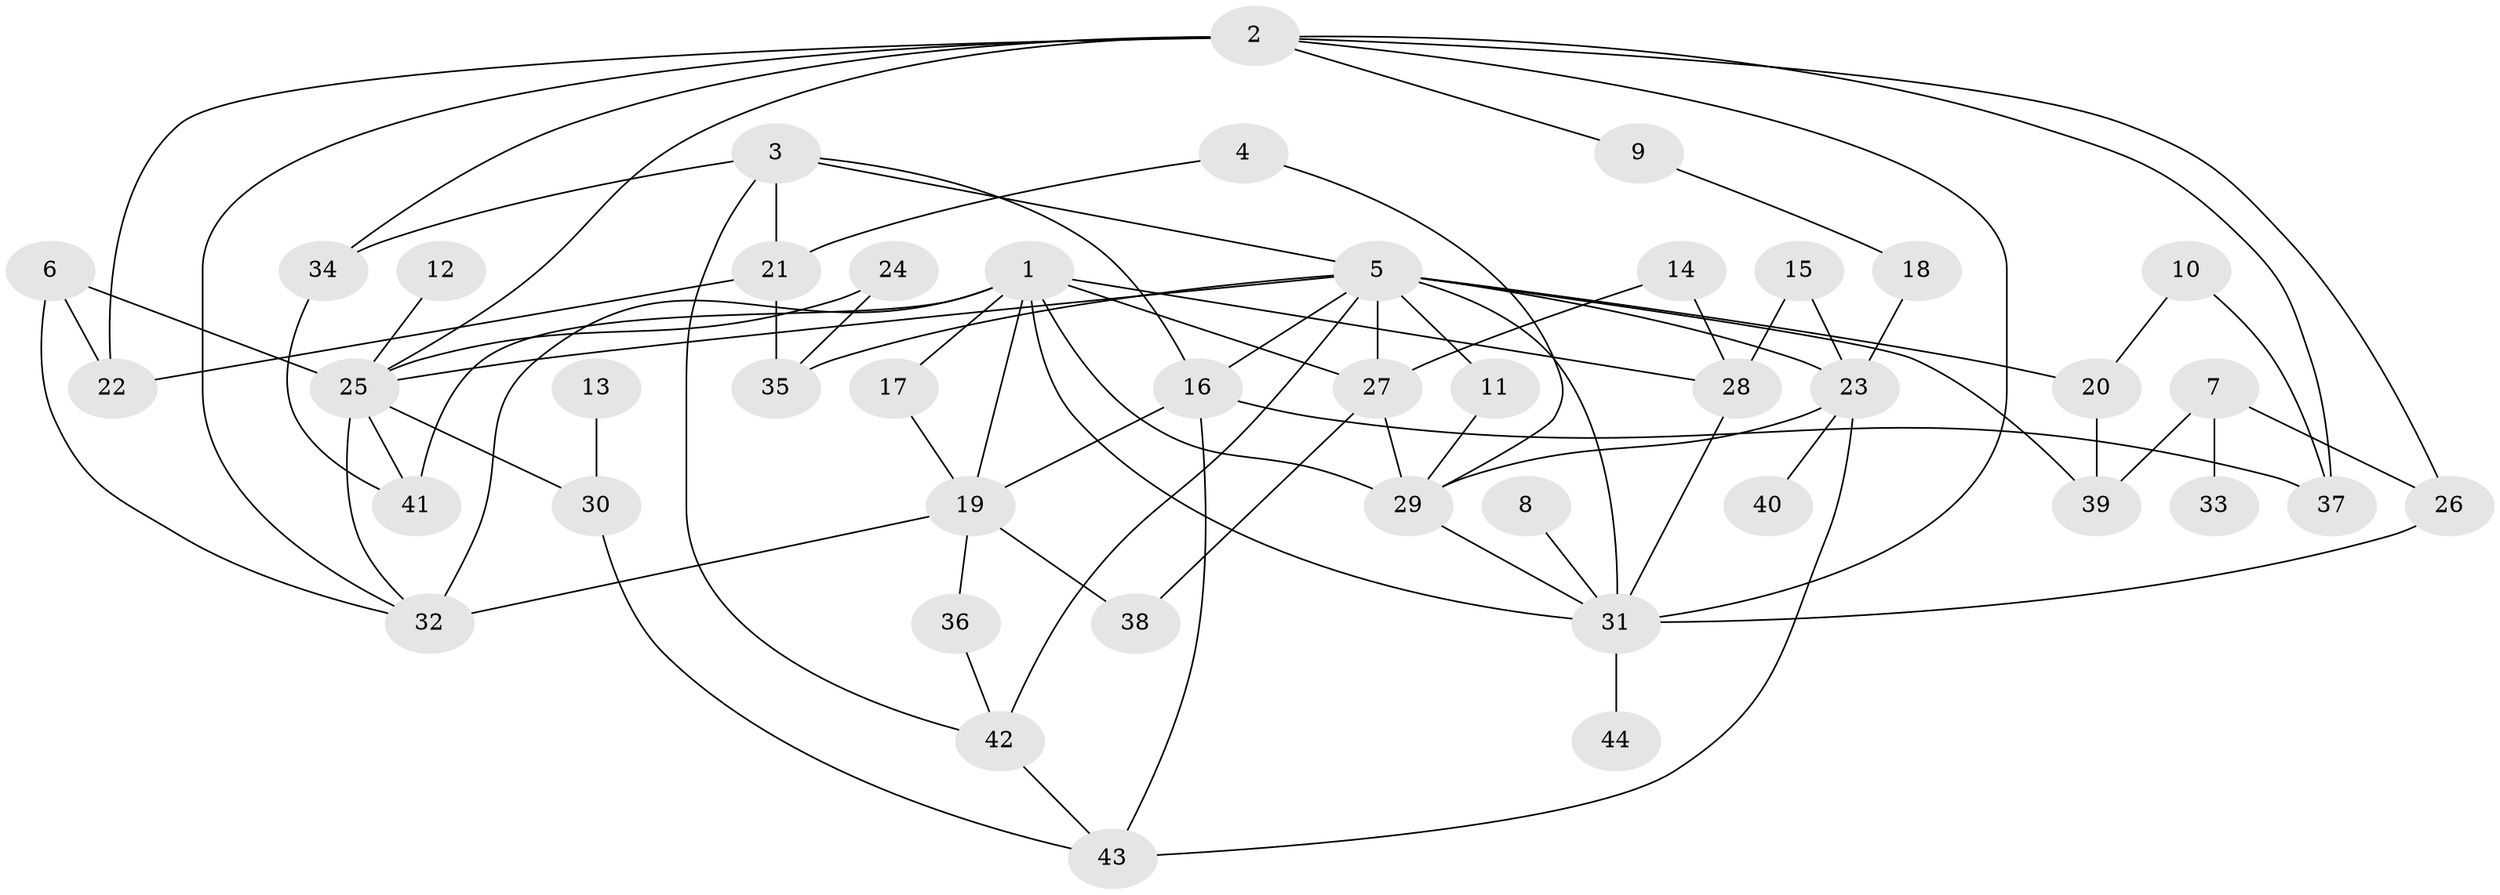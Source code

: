 // original degree distribution, {7: 0.022988505747126436, 3: 0.1839080459770115, 5: 0.09195402298850575, 6: 0.04597701149425287, 4: 0.09195402298850575, 9: 0.011494252873563218, 2: 0.3793103448275862, 1: 0.1724137931034483}
// Generated by graph-tools (version 1.1) at 2025/25/03/09/25 03:25:29]
// undirected, 44 vertices, 79 edges
graph export_dot {
graph [start="1"]
  node [color=gray90,style=filled];
  1;
  2;
  3;
  4;
  5;
  6;
  7;
  8;
  9;
  10;
  11;
  12;
  13;
  14;
  15;
  16;
  17;
  18;
  19;
  20;
  21;
  22;
  23;
  24;
  25;
  26;
  27;
  28;
  29;
  30;
  31;
  32;
  33;
  34;
  35;
  36;
  37;
  38;
  39;
  40;
  41;
  42;
  43;
  44;
  1 -- 17 [weight=1.0];
  1 -- 19 [weight=1.0];
  1 -- 27 [weight=1.0];
  1 -- 28 [weight=2.0];
  1 -- 29 [weight=1.0];
  1 -- 31 [weight=1.0];
  1 -- 32 [weight=2.0];
  1 -- 41 [weight=1.0];
  2 -- 9 [weight=1.0];
  2 -- 22 [weight=1.0];
  2 -- 25 [weight=1.0];
  2 -- 26 [weight=1.0];
  2 -- 31 [weight=1.0];
  2 -- 32 [weight=1.0];
  2 -- 34 [weight=1.0];
  2 -- 37 [weight=1.0];
  3 -- 5 [weight=1.0];
  3 -- 16 [weight=1.0];
  3 -- 21 [weight=1.0];
  3 -- 34 [weight=1.0];
  3 -- 42 [weight=1.0];
  4 -- 21 [weight=1.0];
  4 -- 29 [weight=1.0];
  5 -- 11 [weight=1.0];
  5 -- 16 [weight=1.0];
  5 -- 20 [weight=1.0];
  5 -- 23 [weight=1.0];
  5 -- 25 [weight=1.0];
  5 -- 27 [weight=1.0];
  5 -- 31 [weight=1.0];
  5 -- 35 [weight=1.0];
  5 -- 39 [weight=1.0];
  5 -- 42 [weight=1.0];
  6 -- 22 [weight=1.0];
  6 -- 25 [weight=1.0];
  6 -- 32 [weight=1.0];
  7 -- 26 [weight=1.0];
  7 -- 33 [weight=1.0];
  7 -- 39 [weight=1.0];
  8 -- 31 [weight=1.0];
  9 -- 18 [weight=1.0];
  10 -- 20 [weight=1.0];
  10 -- 37 [weight=1.0];
  11 -- 29 [weight=1.0];
  12 -- 25 [weight=1.0];
  13 -- 30 [weight=1.0];
  14 -- 27 [weight=1.0];
  14 -- 28 [weight=1.0];
  15 -- 23 [weight=1.0];
  15 -- 28 [weight=1.0];
  16 -- 19 [weight=1.0];
  16 -- 37 [weight=1.0];
  16 -- 43 [weight=1.0];
  17 -- 19 [weight=1.0];
  18 -- 23 [weight=1.0];
  19 -- 32 [weight=1.0];
  19 -- 36 [weight=1.0];
  19 -- 38 [weight=1.0];
  20 -- 39 [weight=1.0];
  21 -- 22 [weight=1.0];
  21 -- 35 [weight=1.0];
  23 -- 29 [weight=1.0];
  23 -- 40 [weight=1.0];
  23 -- 43 [weight=1.0];
  24 -- 25 [weight=1.0];
  24 -- 35 [weight=1.0];
  25 -- 30 [weight=1.0];
  25 -- 32 [weight=1.0];
  25 -- 41 [weight=1.0];
  26 -- 31 [weight=1.0];
  27 -- 29 [weight=1.0];
  27 -- 38 [weight=1.0];
  28 -- 31 [weight=1.0];
  29 -- 31 [weight=1.0];
  30 -- 43 [weight=1.0];
  31 -- 44 [weight=1.0];
  34 -- 41 [weight=1.0];
  36 -- 42 [weight=1.0];
  42 -- 43 [weight=1.0];
}
